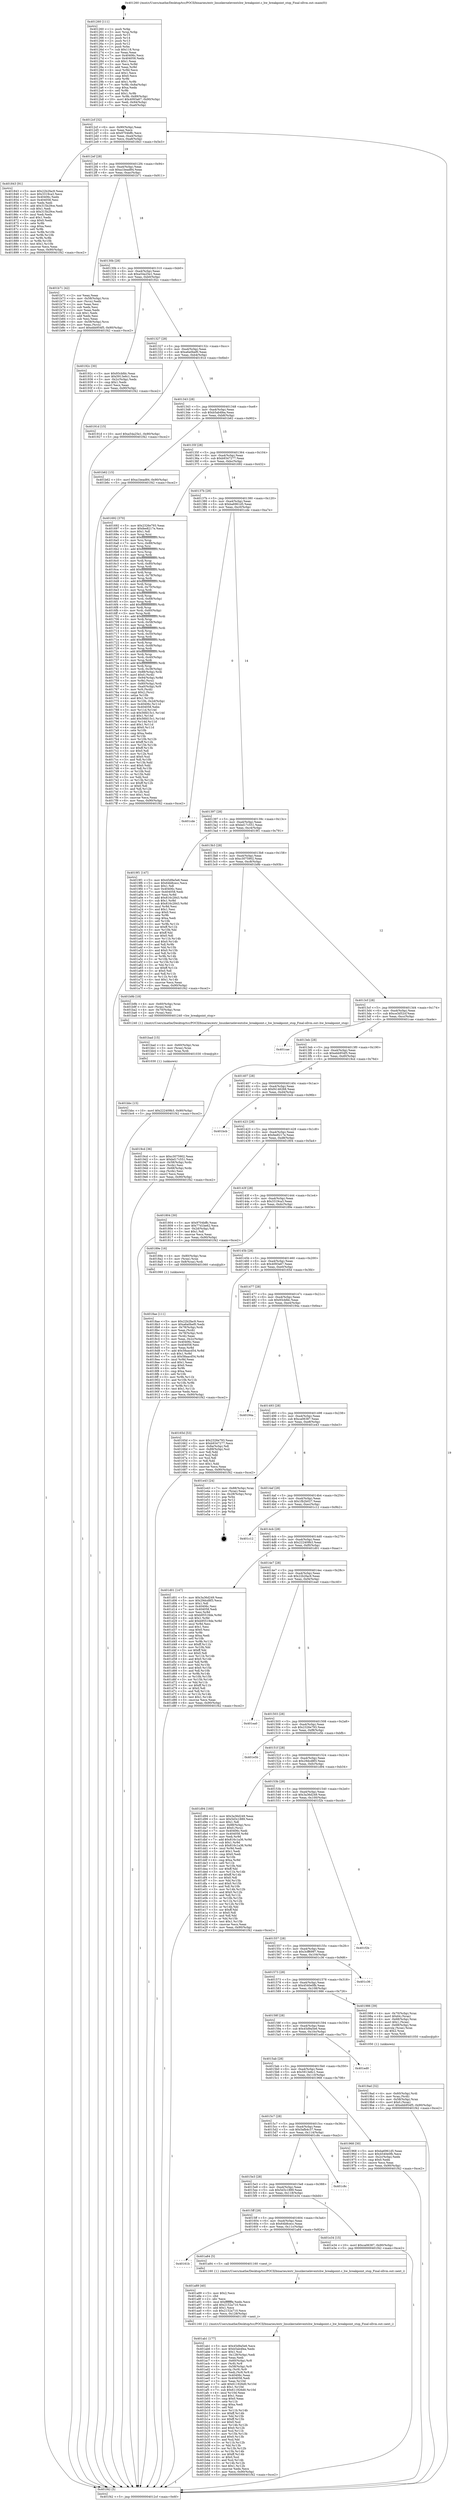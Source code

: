 digraph "0x401260" {
  label = "0x401260 (/mnt/c/Users/mathe/Desktop/tcc/POCII/binaries/extr_linuxkerneleventshw_breakpoint.c_hw_breakpoint_stop_Final-ollvm.out::main(0))"
  labelloc = "t"
  node[shape=record]

  Entry [label="",width=0.3,height=0.3,shape=circle,fillcolor=black,style=filled]
  "0x4012cf" [label="{
     0x4012cf [32]\l
     | [instrs]\l
     &nbsp;&nbsp;0x4012cf \<+6\>: mov -0x90(%rbp),%eax\l
     &nbsp;&nbsp;0x4012d5 \<+2\>: mov %eax,%ecx\l
     &nbsp;&nbsp;0x4012d7 \<+6\>: sub $0x9704bffc,%ecx\l
     &nbsp;&nbsp;0x4012dd \<+6\>: mov %eax,-0xa4(%rbp)\l
     &nbsp;&nbsp;0x4012e3 \<+6\>: mov %ecx,-0xa8(%rbp)\l
     &nbsp;&nbsp;0x4012e9 \<+6\>: je 0000000000401843 \<main+0x5e3\>\l
  }"]
  "0x401843" [label="{
     0x401843 [91]\l
     | [instrs]\l
     &nbsp;&nbsp;0x401843 \<+5\>: mov $0x22b2fac9,%eax\l
     &nbsp;&nbsp;0x401848 \<+5\>: mov $0x3319ca3,%ecx\l
     &nbsp;&nbsp;0x40184d \<+7\>: mov 0x40406c,%edx\l
     &nbsp;&nbsp;0x401854 \<+7\>: mov 0x404058,%esi\l
     &nbsp;&nbsp;0x40185b \<+2\>: mov %edx,%edi\l
     &nbsp;&nbsp;0x40185d \<+6\>: add $0x315b29ce,%edi\l
     &nbsp;&nbsp;0x401863 \<+3\>: sub $0x1,%edi\l
     &nbsp;&nbsp;0x401866 \<+6\>: sub $0x315b29ce,%edi\l
     &nbsp;&nbsp;0x40186c \<+3\>: imul %edi,%edx\l
     &nbsp;&nbsp;0x40186f \<+3\>: and $0x1,%edx\l
     &nbsp;&nbsp;0x401872 \<+3\>: cmp $0x0,%edx\l
     &nbsp;&nbsp;0x401875 \<+4\>: sete %r8b\l
     &nbsp;&nbsp;0x401879 \<+3\>: cmp $0xa,%esi\l
     &nbsp;&nbsp;0x40187c \<+4\>: setl %r9b\l
     &nbsp;&nbsp;0x401880 \<+3\>: mov %r8b,%r10b\l
     &nbsp;&nbsp;0x401883 \<+3\>: and %r9b,%r10b\l
     &nbsp;&nbsp;0x401886 \<+3\>: xor %r9b,%r8b\l
     &nbsp;&nbsp;0x401889 \<+3\>: or %r8b,%r10b\l
     &nbsp;&nbsp;0x40188c \<+4\>: test $0x1,%r10b\l
     &nbsp;&nbsp;0x401890 \<+3\>: cmovne %ecx,%eax\l
     &nbsp;&nbsp;0x401893 \<+6\>: mov %eax,-0x90(%rbp)\l
     &nbsp;&nbsp;0x401899 \<+5\>: jmp 0000000000401f42 \<main+0xce2\>\l
  }"]
  "0x4012ef" [label="{
     0x4012ef [28]\l
     | [instrs]\l
     &nbsp;&nbsp;0x4012ef \<+5\>: jmp 00000000004012f4 \<main+0x94\>\l
     &nbsp;&nbsp;0x4012f4 \<+6\>: mov -0xa4(%rbp),%eax\l
     &nbsp;&nbsp;0x4012fa \<+5\>: sub $0xa1bead84,%eax\l
     &nbsp;&nbsp;0x4012ff \<+6\>: mov %eax,-0xac(%rbp)\l
     &nbsp;&nbsp;0x401305 \<+6\>: je 0000000000401b71 \<main+0x911\>\l
  }"]
  Exit [label="",width=0.3,height=0.3,shape=circle,fillcolor=black,style=filled,peripheries=2]
  "0x401b71" [label="{
     0x401b71 [42]\l
     | [instrs]\l
     &nbsp;&nbsp;0x401b71 \<+2\>: xor %eax,%eax\l
     &nbsp;&nbsp;0x401b73 \<+4\>: mov -0x58(%rbp),%rcx\l
     &nbsp;&nbsp;0x401b77 \<+2\>: mov (%rcx),%edx\l
     &nbsp;&nbsp;0x401b79 \<+2\>: mov %eax,%esi\l
     &nbsp;&nbsp;0x401b7b \<+2\>: sub %edx,%esi\l
     &nbsp;&nbsp;0x401b7d \<+2\>: mov %eax,%edx\l
     &nbsp;&nbsp;0x401b7f \<+3\>: sub $0x1,%edx\l
     &nbsp;&nbsp;0x401b82 \<+2\>: add %edx,%esi\l
     &nbsp;&nbsp;0x401b84 \<+2\>: sub %esi,%eax\l
     &nbsp;&nbsp;0x401b86 \<+4\>: mov -0x58(%rbp),%rcx\l
     &nbsp;&nbsp;0x401b8a \<+2\>: mov %eax,(%rcx)\l
     &nbsp;&nbsp;0x401b8c \<+10\>: movl $0xebb954f5,-0x90(%rbp)\l
     &nbsp;&nbsp;0x401b96 \<+5\>: jmp 0000000000401f42 \<main+0xce2\>\l
  }"]
  "0x40130b" [label="{
     0x40130b [28]\l
     | [instrs]\l
     &nbsp;&nbsp;0x40130b \<+5\>: jmp 0000000000401310 \<main+0xb0\>\l
     &nbsp;&nbsp;0x401310 \<+6\>: mov -0xa4(%rbp),%eax\l
     &nbsp;&nbsp;0x401316 \<+5\>: sub $0xa54a25e1,%eax\l
     &nbsp;&nbsp;0x40131b \<+6\>: mov %eax,-0xb0(%rbp)\l
     &nbsp;&nbsp;0x401321 \<+6\>: je 000000000040192c \<main+0x6cc\>\l
  }"]
  "0x401bbc" [label="{
     0x401bbc [15]\l
     | [instrs]\l
     &nbsp;&nbsp;0x401bbc \<+10\>: movl $0x222409b3,-0x90(%rbp)\l
     &nbsp;&nbsp;0x401bc6 \<+5\>: jmp 0000000000401f42 \<main+0xce2\>\l
  }"]
  "0x40192c" [label="{
     0x40192c [30]\l
     | [instrs]\l
     &nbsp;&nbsp;0x40192c \<+5\>: mov $0x93cbfdc,%eax\l
     &nbsp;&nbsp;0x401931 \<+5\>: mov $0x5913e6c1,%ecx\l
     &nbsp;&nbsp;0x401936 \<+3\>: mov -0x2c(%rbp),%edx\l
     &nbsp;&nbsp;0x401939 \<+3\>: cmp $0x1,%edx\l
     &nbsp;&nbsp;0x40193c \<+3\>: cmovl %ecx,%eax\l
     &nbsp;&nbsp;0x40193f \<+6\>: mov %eax,-0x90(%rbp)\l
     &nbsp;&nbsp;0x401945 \<+5\>: jmp 0000000000401f42 \<main+0xce2\>\l
  }"]
  "0x401327" [label="{
     0x401327 [28]\l
     | [instrs]\l
     &nbsp;&nbsp;0x401327 \<+5\>: jmp 000000000040132c \<main+0xcc\>\l
     &nbsp;&nbsp;0x40132c \<+6\>: mov -0xa4(%rbp),%eax\l
     &nbsp;&nbsp;0x401332 \<+5\>: sub $0xa6a0bef0,%eax\l
     &nbsp;&nbsp;0x401337 \<+6\>: mov %eax,-0xb4(%rbp)\l
     &nbsp;&nbsp;0x40133d \<+6\>: je 000000000040191d \<main+0x6bd\>\l
  }"]
  "0x401bad" [label="{
     0x401bad [15]\l
     | [instrs]\l
     &nbsp;&nbsp;0x401bad \<+4\>: mov -0x60(%rbp),%rax\l
     &nbsp;&nbsp;0x401bb1 \<+3\>: mov (%rax),%rax\l
     &nbsp;&nbsp;0x401bb4 \<+3\>: mov %rax,%rdi\l
     &nbsp;&nbsp;0x401bb7 \<+5\>: call 0000000000401030 \<free@plt\>\l
     | [calls]\l
     &nbsp;&nbsp;0x401030 \{1\} (unknown)\l
  }"]
  "0x40191d" [label="{
     0x40191d [15]\l
     | [instrs]\l
     &nbsp;&nbsp;0x40191d \<+10\>: movl $0xa54a25e1,-0x90(%rbp)\l
     &nbsp;&nbsp;0x401927 \<+5\>: jmp 0000000000401f42 \<main+0xce2\>\l
  }"]
  "0x401343" [label="{
     0x401343 [28]\l
     | [instrs]\l
     &nbsp;&nbsp;0x401343 \<+5\>: jmp 0000000000401348 \<main+0xe8\>\l
     &nbsp;&nbsp;0x401348 \<+6\>: mov -0xa4(%rbp),%eax\l
     &nbsp;&nbsp;0x40134e \<+5\>: sub $0xb5ab4fea,%eax\l
     &nbsp;&nbsp;0x401353 \<+6\>: mov %eax,-0xb8(%rbp)\l
     &nbsp;&nbsp;0x401359 \<+6\>: je 0000000000401b62 \<main+0x902\>\l
  }"]
  "0x401ab1" [label="{
     0x401ab1 [177]\l
     | [instrs]\l
     &nbsp;&nbsp;0x401ab1 \<+5\>: mov $0x45d9a5e6,%ecx\l
     &nbsp;&nbsp;0x401ab6 \<+5\>: mov $0xb5ab4fea,%edx\l
     &nbsp;&nbsp;0x401abb \<+3\>: mov $0x1,%sil\l
     &nbsp;&nbsp;0x401abe \<+6\>: mov -0x128(%rbp),%edi\l
     &nbsp;&nbsp;0x401ac4 \<+3\>: imul %eax,%edi\l
     &nbsp;&nbsp;0x401ac7 \<+4\>: mov -0x60(%rbp),%r8\l
     &nbsp;&nbsp;0x401acb \<+3\>: mov (%r8),%r8\l
     &nbsp;&nbsp;0x401ace \<+4\>: mov -0x58(%rbp),%r9\l
     &nbsp;&nbsp;0x401ad2 \<+3\>: movslq (%r9),%r9\l
     &nbsp;&nbsp;0x401ad5 \<+4\>: mov %edi,(%r8,%r9,4)\l
     &nbsp;&nbsp;0x401ad9 \<+7\>: mov 0x40406c,%eax\l
     &nbsp;&nbsp;0x401ae0 \<+7\>: mov 0x404058,%edi\l
     &nbsp;&nbsp;0x401ae7 \<+3\>: mov %eax,%r10d\l
     &nbsp;&nbsp;0x401aea \<+7\>: add $0x611926d0,%r10d\l
     &nbsp;&nbsp;0x401af1 \<+4\>: sub $0x1,%r10d\l
     &nbsp;&nbsp;0x401af5 \<+7\>: sub $0x611926d0,%r10d\l
     &nbsp;&nbsp;0x401afc \<+4\>: imul %r10d,%eax\l
     &nbsp;&nbsp;0x401b00 \<+3\>: and $0x1,%eax\l
     &nbsp;&nbsp;0x401b03 \<+3\>: cmp $0x0,%eax\l
     &nbsp;&nbsp;0x401b06 \<+4\>: sete %r11b\l
     &nbsp;&nbsp;0x401b0a \<+3\>: cmp $0xa,%edi\l
     &nbsp;&nbsp;0x401b0d \<+3\>: setl %bl\l
     &nbsp;&nbsp;0x401b10 \<+3\>: mov %r11b,%r14b\l
     &nbsp;&nbsp;0x401b13 \<+4\>: xor $0xff,%r14b\l
     &nbsp;&nbsp;0x401b17 \<+3\>: mov %bl,%r15b\l
     &nbsp;&nbsp;0x401b1a \<+4\>: xor $0xff,%r15b\l
     &nbsp;&nbsp;0x401b1e \<+4\>: xor $0x0,%sil\l
     &nbsp;&nbsp;0x401b22 \<+3\>: mov %r14b,%r12b\l
     &nbsp;&nbsp;0x401b25 \<+4\>: and $0x0,%r12b\l
     &nbsp;&nbsp;0x401b29 \<+3\>: and %sil,%r11b\l
     &nbsp;&nbsp;0x401b2c \<+3\>: mov %r15b,%r13b\l
     &nbsp;&nbsp;0x401b2f \<+4\>: and $0x0,%r13b\l
     &nbsp;&nbsp;0x401b33 \<+3\>: and %sil,%bl\l
     &nbsp;&nbsp;0x401b36 \<+3\>: or %r11b,%r12b\l
     &nbsp;&nbsp;0x401b39 \<+3\>: or %bl,%r13b\l
     &nbsp;&nbsp;0x401b3c \<+3\>: xor %r13b,%r12b\l
     &nbsp;&nbsp;0x401b3f \<+3\>: or %r15b,%r14b\l
     &nbsp;&nbsp;0x401b42 \<+4\>: xor $0xff,%r14b\l
     &nbsp;&nbsp;0x401b46 \<+4\>: or $0x0,%sil\l
     &nbsp;&nbsp;0x401b4a \<+3\>: and %sil,%r14b\l
     &nbsp;&nbsp;0x401b4d \<+3\>: or %r14b,%r12b\l
     &nbsp;&nbsp;0x401b50 \<+4\>: test $0x1,%r12b\l
     &nbsp;&nbsp;0x401b54 \<+3\>: cmovne %edx,%ecx\l
     &nbsp;&nbsp;0x401b57 \<+6\>: mov %ecx,-0x90(%rbp)\l
     &nbsp;&nbsp;0x401b5d \<+5\>: jmp 0000000000401f42 \<main+0xce2\>\l
  }"]
  "0x401b62" [label="{
     0x401b62 [15]\l
     | [instrs]\l
     &nbsp;&nbsp;0x401b62 \<+10\>: movl $0xa1bead84,-0x90(%rbp)\l
     &nbsp;&nbsp;0x401b6c \<+5\>: jmp 0000000000401f42 \<main+0xce2\>\l
  }"]
  "0x40135f" [label="{
     0x40135f [28]\l
     | [instrs]\l
     &nbsp;&nbsp;0x40135f \<+5\>: jmp 0000000000401364 \<main+0x104\>\l
     &nbsp;&nbsp;0x401364 \<+6\>: mov -0xa4(%rbp),%eax\l
     &nbsp;&nbsp;0x40136a \<+5\>: sub $0xb9347277,%eax\l
     &nbsp;&nbsp;0x40136f \<+6\>: mov %eax,-0xbc(%rbp)\l
     &nbsp;&nbsp;0x401375 \<+6\>: je 0000000000401692 \<main+0x432\>\l
  }"]
  "0x401a89" [label="{
     0x401a89 [40]\l
     | [instrs]\l
     &nbsp;&nbsp;0x401a89 \<+5\>: mov $0x2,%ecx\l
     &nbsp;&nbsp;0x401a8e \<+1\>: cltd\l
     &nbsp;&nbsp;0x401a8f \<+2\>: idiv %ecx\l
     &nbsp;&nbsp;0x401a91 \<+6\>: imul $0xfffffffe,%edx,%ecx\l
     &nbsp;&nbsp;0x401a97 \<+6\>: add $0x2152a710,%ecx\l
     &nbsp;&nbsp;0x401a9d \<+3\>: add $0x1,%ecx\l
     &nbsp;&nbsp;0x401aa0 \<+6\>: sub $0x2152a710,%ecx\l
     &nbsp;&nbsp;0x401aa6 \<+6\>: mov %ecx,-0x128(%rbp)\l
     &nbsp;&nbsp;0x401aac \<+5\>: call 0000000000401160 \<next_i\>\l
     | [calls]\l
     &nbsp;&nbsp;0x401160 \{1\} (/mnt/c/Users/mathe/Desktop/tcc/POCII/binaries/extr_linuxkerneleventshw_breakpoint.c_hw_breakpoint_stop_Final-ollvm.out::next_i)\l
  }"]
  "0x401692" [label="{
     0x401692 [370]\l
     | [instrs]\l
     &nbsp;&nbsp;0x401692 \<+5\>: mov $0x2326e793,%eax\l
     &nbsp;&nbsp;0x401697 \<+5\>: mov $0xfee8217e,%ecx\l
     &nbsp;&nbsp;0x40169c \<+2\>: mov $0x1,%dl\l
     &nbsp;&nbsp;0x40169e \<+3\>: mov %rsp,%rsi\l
     &nbsp;&nbsp;0x4016a1 \<+4\>: add $0xfffffffffffffff0,%rsi\l
     &nbsp;&nbsp;0x4016a5 \<+3\>: mov %rsi,%rsp\l
     &nbsp;&nbsp;0x4016a8 \<+7\>: mov %rsi,-0x88(%rbp)\l
     &nbsp;&nbsp;0x4016af \<+3\>: mov %rsp,%rsi\l
     &nbsp;&nbsp;0x4016b2 \<+4\>: add $0xfffffffffffffff0,%rsi\l
     &nbsp;&nbsp;0x4016b6 \<+3\>: mov %rsi,%rsp\l
     &nbsp;&nbsp;0x4016b9 \<+3\>: mov %rsp,%rdi\l
     &nbsp;&nbsp;0x4016bc \<+4\>: add $0xfffffffffffffff0,%rdi\l
     &nbsp;&nbsp;0x4016c0 \<+3\>: mov %rdi,%rsp\l
     &nbsp;&nbsp;0x4016c3 \<+4\>: mov %rdi,-0x80(%rbp)\l
     &nbsp;&nbsp;0x4016c7 \<+3\>: mov %rsp,%rdi\l
     &nbsp;&nbsp;0x4016ca \<+4\>: add $0xfffffffffffffff0,%rdi\l
     &nbsp;&nbsp;0x4016ce \<+3\>: mov %rdi,%rsp\l
     &nbsp;&nbsp;0x4016d1 \<+4\>: mov %rdi,-0x78(%rbp)\l
     &nbsp;&nbsp;0x4016d5 \<+3\>: mov %rsp,%rdi\l
     &nbsp;&nbsp;0x4016d8 \<+4\>: add $0xfffffffffffffff0,%rdi\l
     &nbsp;&nbsp;0x4016dc \<+3\>: mov %rdi,%rsp\l
     &nbsp;&nbsp;0x4016df \<+4\>: mov %rdi,-0x70(%rbp)\l
     &nbsp;&nbsp;0x4016e3 \<+3\>: mov %rsp,%rdi\l
     &nbsp;&nbsp;0x4016e6 \<+4\>: add $0xfffffffffffffff0,%rdi\l
     &nbsp;&nbsp;0x4016ea \<+3\>: mov %rdi,%rsp\l
     &nbsp;&nbsp;0x4016ed \<+4\>: mov %rdi,-0x68(%rbp)\l
     &nbsp;&nbsp;0x4016f1 \<+3\>: mov %rsp,%rdi\l
     &nbsp;&nbsp;0x4016f4 \<+4\>: add $0xfffffffffffffff0,%rdi\l
     &nbsp;&nbsp;0x4016f8 \<+3\>: mov %rdi,%rsp\l
     &nbsp;&nbsp;0x4016fb \<+4\>: mov %rdi,-0x60(%rbp)\l
     &nbsp;&nbsp;0x4016ff \<+3\>: mov %rsp,%rdi\l
     &nbsp;&nbsp;0x401702 \<+4\>: add $0xfffffffffffffff0,%rdi\l
     &nbsp;&nbsp;0x401706 \<+3\>: mov %rdi,%rsp\l
     &nbsp;&nbsp;0x401709 \<+4\>: mov %rdi,-0x58(%rbp)\l
     &nbsp;&nbsp;0x40170d \<+3\>: mov %rsp,%rdi\l
     &nbsp;&nbsp;0x401710 \<+4\>: add $0xfffffffffffffff0,%rdi\l
     &nbsp;&nbsp;0x401714 \<+3\>: mov %rdi,%rsp\l
     &nbsp;&nbsp;0x401717 \<+4\>: mov %rdi,-0x50(%rbp)\l
     &nbsp;&nbsp;0x40171b \<+3\>: mov %rsp,%rdi\l
     &nbsp;&nbsp;0x40171e \<+4\>: add $0xfffffffffffffff0,%rdi\l
     &nbsp;&nbsp;0x401722 \<+3\>: mov %rdi,%rsp\l
     &nbsp;&nbsp;0x401725 \<+4\>: mov %rdi,-0x48(%rbp)\l
     &nbsp;&nbsp;0x401729 \<+3\>: mov %rsp,%rdi\l
     &nbsp;&nbsp;0x40172c \<+4\>: add $0xfffffffffffffff0,%rdi\l
     &nbsp;&nbsp;0x401730 \<+3\>: mov %rdi,%rsp\l
     &nbsp;&nbsp;0x401733 \<+4\>: mov %rdi,-0x40(%rbp)\l
     &nbsp;&nbsp;0x401737 \<+3\>: mov %rsp,%rdi\l
     &nbsp;&nbsp;0x40173a \<+4\>: add $0xfffffffffffffff0,%rdi\l
     &nbsp;&nbsp;0x40173e \<+3\>: mov %rdi,%rsp\l
     &nbsp;&nbsp;0x401741 \<+4\>: mov %rdi,-0x38(%rbp)\l
     &nbsp;&nbsp;0x401745 \<+7\>: mov -0x88(%rbp),%rdi\l
     &nbsp;&nbsp;0x40174c \<+6\>: movl $0x0,(%rdi)\l
     &nbsp;&nbsp;0x401752 \<+7\>: mov -0x94(%rbp),%r8d\l
     &nbsp;&nbsp;0x401759 \<+3\>: mov %r8d,(%rsi)\l
     &nbsp;&nbsp;0x40175c \<+4\>: mov -0x80(%rbp),%rdi\l
     &nbsp;&nbsp;0x401760 \<+7\>: mov -0xa0(%rbp),%r9\l
     &nbsp;&nbsp;0x401767 \<+3\>: mov %r9,(%rdi)\l
     &nbsp;&nbsp;0x40176a \<+3\>: cmpl $0x2,(%rsi)\l
     &nbsp;&nbsp;0x40176d \<+4\>: setne %r10b\l
     &nbsp;&nbsp;0x401771 \<+4\>: and $0x1,%r10b\l
     &nbsp;&nbsp;0x401775 \<+4\>: mov %r10b,-0x2d(%rbp)\l
     &nbsp;&nbsp;0x401779 \<+8\>: mov 0x40406c,%r11d\l
     &nbsp;&nbsp;0x401781 \<+7\>: mov 0x404058,%ebx\l
     &nbsp;&nbsp;0x401788 \<+3\>: mov %r11d,%r14d\l
     &nbsp;&nbsp;0x40178b \<+7\>: sub $0x56fd15c1,%r14d\l
     &nbsp;&nbsp;0x401792 \<+4\>: sub $0x1,%r14d\l
     &nbsp;&nbsp;0x401796 \<+7\>: add $0x56fd15c1,%r14d\l
     &nbsp;&nbsp;0x40179d \<+4\>: imul %r14d,%r11d\l
     &nbsp;&nbsp;0x4017a1 \<+4\>: and $0x1,%r11d\l
     &nbsp;&nbsp;0x4017a5 \<+4\>: cmp $0x0,%r11d\l
     &nbsp;&nbsp;0x4017a9 \<+4\>: sete %r10b\l
     &nbsp;&nbsp;0x4017ad \<+3\>: cmp $0xa,%ebx\l
     &nbsp;&nbsp;0x4017b0 \<+4\>: setl %r15b\l
     &nbsp;&nbsp;0x4017b4 \<+3\>: mov %r10b,%r12b\l
     &nbsp;&nbsp;0x4017b7 \<+4\>: xor $0xff,%r12b\l
     &nbsp;&nbsp;0x4017bb \<+3\>: mov %r15b,%r13b\l
     &nbsp;&nbsp;0x4017be \<+4\>: xor $0xff,%r13b\l
     &nbsp;&nbsp;0x4017c2 \<+3\>: xor $0x0,%dl\l
     &nbsp;&nbsp;0x4017c5 \<+3\>: mov %r12b,%sil\l
     &nbsp;&nbsp;0x4017c8 \<+4\>: and $0x0,%sil\l
     &nbsp;&nbsp;0x4017cc \<+3\>: and %dl,%r10b\l
     &nbsp;&nbsp;0x4017cf \<+3\>: mov %r13b,%dil\l
     &nbsp;&nbsp;0x4017d2 \<+4\>: and $0x0,%dil\l
     &nbsp;&nbsp;0x4017d6 \<+3\>: and %dl,%r15b\l
     &nbsp;&nbsp;0x4017d9 \<+3\>: or %r10b,%sil\l
     &nbsp;&nbsp;0x4017dc \<+3\>: or %r15b,%dil\l
     &nbsp;&nbsp;0x4017df \<+3\>: xor %dil,%sil\l
     &nbsp;&nbsp;0x4017e2 \<+3\>: or %r13b,%r12b\l
     &nbsp;&nbsp;0x4017e5 \<+4\>: xor $0xff,%r12b\l
     &nbsp;&nbsp;0x4017e9 \<+3\>: or $0x0,%dl\l
     &nbsp;&nbsp;0x4017ec \<+3\>: and %dl,%r12b\l
     &nbsp;&nbsp;0x4017ef \<+3\>: or %r12b,%sil\l
     &nbsp;&nbsp;0x4017f2 \<+4\>: test $0x1,%sil\l
     &nbsp;&nbsp;0x4017f6 \<+3\>: cmovne %ecx,%eax\l
     &nbsp;&nbsp;0x4017f9 \<+6\>: mov %eax,-0x90(%rbp)\l
     &nbsp;&nbsp;0x4017ff \<+5\>: jmp 0000000000401f42 \<main+0xce2\>\l
  }"]
  "0x40137b" [label="{
     0x40137b [28]\l
     | [instrs]\l
     &nbsp;&nbsp;0x40137b \<+5\>: jmp 0000000000401380 \<main+0x120\>\l
     &nbsp;&nbsp;0x401380 \<+6\>: mov -0xa4(%rbp),%eax\l
     &nbsp;&nbsp;0x401386 \<+5\>: sub $0xba6961d5,%eax\l
     &nbsp;&nbsp;0x40138b \<+6\>: mov %eax,-0xc0(%rbp)\l
     &nbsp;&nbsp;0x401391 \<+6\>: je 0000000000401cde \<main+0xa7e\>\l
  }"]
  "0x40161b" [label="{
     0x40161b\l
  }", style=dashed]
  "0x401cde" [label="{
     0x401cde\l
  }", style=dashed]
  "0x401397" [label="{
     0x401397 [28]\l
     | [instrs]\l
     &nbsp;&nbsp;0x401397 \<+5\>: jmp 000000000040139c \<main+0x13c\>\l
     &nbsp;&nbsp;0x40139c \<+6\>: mov -0xa4(%rbp),%eax\l
     &nbsp;&nbsp;0x4013a2 \<+5\>: sub $0xbd17c551,%eax\l
     &nbsp;&nbsp;0x4013a7 \<+6\>: mov %eax,-0xc4(%rbp)\l
     &nbsp;&nbsp;0x4013ad \<+6\>: je 00000000004019f1 \<main+0x791\>\l
  }"]
  "0x401a84" [label="{
     0x401a84 [5]\l
     | [instrs]\l
     &nbsp;&nbsp;0x401a84 \<+5\>: call 0000000000401160 \<next_i\>\l
     | [calls]\l
     &nbsp;&nbsp;0x401160 \{1\} (/mnt/c/Users/mathe/Desktop/tcc/POCII/binaries/extr_linuxkerneleventshw_breakpoint.c_hw_breakpoint_stop_Final-ollvm.out::next_i)\l
  }"]
  "0x4019f1" [label="{
     0x4019f1 [147]\l
     | [instrs]\l
     &nbsp;&nbsp;0x4019f1 \<+5\>: mov $0x45d9a5e6,%eax\l
     &nbsp;&nbsp;0x4019f6 \<+5\>: mov $0x64b8cecc,%ecx\l
     &nbsp;&nbsp;0x4019fb \<+2\>: mov $0x1,%dl\l
     &nbsp;&nbsp;0x4019fd \<+7\>: mov 0x40406c,%esi\l
     &nbsp;&nbsp;0x401a04 \<+7\>: mov 0x404058,%edi\l
     &nbsp;&nbsp;0x401a0b \<+3\>: mov %esi,%r8d\l
     &nbsp;&nbsp;0x401a0e \<+7\>: add $0x816c2843,%r8d\l
     &nbsp;&nbsp;0x401a15 \<+4\>: sub $0x1,%r8d\l
     &nbsp;&nbsp;0x401a19 \<+7\>: sub $0x816c2843,%r8d\l
     &nbsp;&nbsp;0x401a20 \<+4\>: imul %r8d,%esi\l
     &nbsp;&nbsp;0x401a24 \<+3\>: and $0x1,%esi\l
     &nbsp;&nbsp;0x401a27 \<+3\>: cmp $0x0,%esi\l
     &nbsp;&nbsp;0x401a2a \<+4\>: sete %r9b\l
     &nbsp;&nbsp;0x401a2e \<+3\>: cmp $0xa,%edi\l
     &nbsp;&nbsp;0x401a31 \<+4\>: setl %r10b\l
     &nbsp;&nbsp;0x401a35 \<+3\>: mov %r9b,%r11b\l
     &nbsp;&nbsp;0x401a38 \<+4\>: xor $0xff,%r11b\l
     &nbsp;&nbsp;0x401a3c \<+3\>: mov %r10b,%bl\l
     &nbsp;&nbsp;0x401a3f \<+3\>: xor $0xff,%bl\l
     &nbsp;&nbsp;0x401a42 \<+3\>: xor $0x0,%dl\l
     &nbsp;&nbsp;0x401a45 \<+3\>: mov %r11b,%r14b\l
     &nbsp;&nbsp;0x401a48 \<+4\>: and $0x0,%r14b\l
     &nbsp;&nbsp;0x401a4c \<+3\>: and %dl,%r9b\l
     &nbsp;&nbsp;0x401a4f \<+3\>: mov %bl,%r15b\l
     &nbsp;&nbsp;0x401a52 \<+4\>: and $0x0,%r15b\l
     &nbsp;&nbsp;0x401a56 \<+3\>: and %dl,%r10b\l
     &nbsp;&nbsp;0x401a59 \<+3\>: or %r9b,%r14b\l
     &nbsp;&nbsp;0x401a5c \<+3\>: or %r10b,%r15b\l
     &nbsp;&nbsp;0x401a5f \<+3\>: xor %r15b,%r14b\l
     &nbsp;&nbsp;0x401a62 \<+3\>: or %bl,%r11b\l
     &nbsp;&nbsp;0x401a65 \<+4\>: xor $0xff,%r11b\l
     &nbsp;&nbsp;0x401a69 \<+3\>: or $0x0,%dl\l
     &nbsp;&nbsp;0x401a6c \<+3\>: and %dl,%r11b\l
     &nbsp;&nbsp;0x401a6f \<+3\>: or %r11b,%r14b\l
     &nbsp;&nbsp;0x401a72 \<+4\>: test $0x1,%r14b\l
     &nbsp;&nbsp;0x401a76 \<+3\>: cmovne %ecx,%eax\l
     &nbsp;&nbsp;0x401a79 \<+6\>: mov %eax,-0x90(%rbp)\l
     &nbsp;&nbsp;0x401a7f \<+5\>: jmp 0000000000401f42 \<main+0xce2\>\l
  }"]
  "0x4013b3" [label="{
     0x4013b3 [28]\l
     | [instrs]\l
     &nbsp;&nbsp;0x4013b3 \<+5\>: jmp 00000000004013b8 \<main+0x158\>\l
     &nbsp;&nbsp;0x4013b8 \<+6\>: mov -0xa4(%rbp),%eax\l
     &nbsp;&nbsp;0x4013be \<+5\>: sub $0xc3075902,%eax\l
     &nbsp;&nbsp;0x4013c3 \<+6\>: mov %eax,-0xc8(%rbp)\l
     &nbsp;&nbsp;0x4013c9 \<+6\>: je 0000000000401b9b \<main+0x93b\>\l
  }"]
  "0x4015ff" [label="{
     0x4015ff [28]\l
     | [instrs]\l
     &nbsp;&nbsp;0x4015ff \<+5\>: jmp 0000000000401604 \<main+0x3a4\>\l
     &nbsp;&nbsp;0x401604 \<+6\>: mov -0xa4(%rbp),%eax\l
     &nbsp;&nbsp;0x40160a \<+5\>: sub $0x64b8cecc,%eax\l
     &nbsp;&nbsp;0x40160f \<+6\>: mov %eax,-0x11c(%rbp)\l
     &nbsp;&nbsp;0x401615 \<+6\>: je 0000000000401a84 \<main+0x824\>\l
  }"]
  "0x401b9b" [label="{
     0x401b9b [18]\l
     | [instrs]\l
     &nbsp;&nbsp;0x401b9b \<+4\>: mov -0x60(%rbp),%rax\l
     &nbsp;&nbsp;0x401b9f \<+3\>: mov (%rax),%rdi\l
     &nbsp;&nbsp;0x401ba2 \<+4\>: mov -0x70(%rbp),%rax\l
     &nbsp;&nbsp;0x401ba6 \<+2\>: mov (%rax),%esi\l
     &nbsp;&nbsp;0x401ba8 \<+5\>: call 0000000000401240 \<hw_breakpoint_stop\>\l
     | [calls]\l
     &nbsp;&nbsp;0x401240 \{1\} (/mnt/c/Users/mathe/Desktop/tcc/POCII/binaries/extr_linuxkerneleventshw_breakpoint.c_hw_breakpoint_stop_Final-ollvm.out::hw_breakpoint_stop)\l
  }"]
  "0x4013cf" [label="{
     0x4013cf [28]\l
     | [instrs]\l
     &nbsp;&nbsp;0x4013cf \<+5\>: jmp 00000000004013d4 \<main+0x174\>\l
     &nbsp;&nbsp;0x4013d4 \<+6\>: mov -0xa4(%rbp),%eax\l
     &nbsp;&nbsp;0x4013da \<+5\>: sub $0xce3d52cf,%eax\l
     &nbsp;&nbsp;0x4013df \<+6\>: mov %eax,-0xcc(%rbp)\l
     &nbsp;&nbsp;0x4013e5 \<+6\>: je 0000000000401cae \<main+0xa4e\>\l
  }"]
  "0x401e34" [label="{
     0x401e34 [15]\l
     | [instrs]\l
     &nbsp;&nbsp;0x401e34 \<+10\>: movl $0xca06387,-0x90(%rbp)\l
     &nbsp;&nbsp;0x401e3e \<+5\>: jmp 0000000000401f42 \<main+0xce2\>\l
  }"]
  "0x401cae" [label="{
     0x401cae\l
  }", style=dashed]
  "0x4013eb" [label="{
     0x4013eb [28]\l
     | [instrs]\l
     &nbsp;&nbsp;0x4013eb \<+5\>: jmp 00000000004013f0 \<main+0x190\>\l
     &nbsp;&nbsp;0x4013f0 \<+6\>: mov -0xa4(%rbp),%eax\l
     &nbsp;&nbsp;0x4013f6 \<+5\>: sub $0xebb954f5,%eax\l
     &nbsp;&nbsp;0x4013fb \<+6\>: mov %eax,-0xd0(%rbp)\l
     &nbsp;&nbsp;0x401401 \<+6\>: je 00000000004019cd \<main+0x76d\>\l
  }"]
  "0x4015e3" [label="{
     0x4015e3 [28]\l
     | [instrs]\l
     &nbsp;&nbsp;0x4015e3 \<+5\>: jmp 00000000004015e8 \<main+0x388\>\l
     &nbsp;&nbsp;0x4015e8 \<+6\>: mov -0xa4(%rbp),%eax\l
     &nbsp;&nbsp;0x4015ee \<+5\>: sub $0x5d3c1889,%eax\l
     &nbsp;&nbsp;0x4015f3 \<+6\>: mov %eax,-0x118(%rbp)\l
     &nbsp;&nbsp;0x4015f9 \<+6\>: je 0000000000401e34 \<main+0xbd4\>\l
  }"]
  "0x4019cd" [label="{
     0x4019cd [36]\l
     | [instrs]\l
     &nbsp;&nbsp;0x4019cd \<+5\>: mov $0xc3075902,%eax\l
     &nbsp;&nbsp;0x4019d2 \<+5\>: mov $0xbd17c551,%ecx\l
     &nbsp;&nbsp;0x4019d7 \<+4\>: mov -0x58(%rbp),%rdx\l
     &nbsp;&nbsp;0x4019db \<+2\>: mov (%rdx),%esi\l
     &nbsp;&nbsp;0x4019dd \<+4\>: mov -0x68(%rbp),%rdx\l
     &nbsp;&nbsp;0x4019e1 \<+2\>: cmp (%rdx),%esi\l
     &nbsp;&nbsp;0x4019e3 \<+3\>: cmovl %ecx,%eax\l
     &nbsp;&nbsp;0x4019e6 \<+6\>: mov %eax,-0x90(%rbp)\l
     &nbsp;&nbsp;0x4019ec \<+5\>: jmp 0000000000401f42 \<main+0xce2\>\l
  }"]
  "0x401407" [label="{
     0x401407 [28]\l
     | [instrs]\l
     &nbsp;&nbsp;0x401407 \<+5\>: jmp 000000000040140c \<main+0x1ac\>\l
     &nbsp;&nbsp;0x40140c \<+6\>: mov -0xa4(%rbp),%eax\l
     &nbsp;&nbsp;0x401412 \<+5\>: sub $0xf4146268,%eax\l
     &nbsp;&nbsp;0x401417 \<+6\>: mov %eax,-0xd4(%rbp)\l
     &nbsp;&nbsp;0x40141d \<+6\>: je 0000000000401bcb \<main+0x96b\>\l
  }"]
  "0x401c8c" [label="{
     0x401c8c\l
  }", style=dashed]
  "0x401bcb" [label="{
     0x401bcb\l
  }", style=dashed]
  "0x401423" [label="{
     0x401423 [28]\l
     | [instrs]\l
     &nbsp;&nbsp;0x401423 \<+5\>: jmp 0000000000401428 \<main+0x1c8\>\l
     &nbsp;&nbsp;0x401428 \<+6\>: mov -0xa4(%rbp),%eax\l
     &nbsp;&nbsp;0x40142e \<+5\>: sub $0xfee8217e,%eax\l
     &nbsp;&nbsp;0x401433 \<+6\>: mov %eax,-0xd8(%rbp)\l
     &nbsp;&nbsp;0x401439 \<+6\>: je 0000000000401804 \<main+0x5a4\>\l
  }"]
  "0x4019ad" [label="{
     0x4019ad [32]\l
     | [instrs]\l
     &nbsp;&nbsp;0x4019ad \<+4\>: mov -0x60(%rbp),%rdi\l
     &nbsp;&nbsp;0x4019b1 \<+3\>: mov %rax,(%rdi)\l
     &nbsp;&nbsp;0x4019b4 \<+4\>: mov -0x58(%rbp),%rax\l
     &nbsp;&nbsp;0x4019b8 \<+6\>: movl $0x0,(%rax)\l
     &nbsp;&nbsp;0x4019be \<+10\>: movl $0xebb954f5,-0x90(%rbp)\l
     &nbsp;&nbsp;0x4019c8 \<+5\>: jmp 0000000000401f42 \<main+0xce2\>\l
  }"]
  "0x401804" [label="{
     0x401804 [30]\l
     | [instrs]\l
     &nbsp;&nbsp;0x401804 \<+5\>: mov $0x9704bffc,%eax\l
     &nbsp;&nbsp;0x401809 \<+5\>: mov $0x77d1be62,%ecx\l
     &nbsp;&nbsp;0x40180e \<+3\>: mov -0x2d(%rbp),%dl\l
     &nbsp;&nbsp;0x401811 \<+3\>: test $0x1,%dl\l
     &nbsp;&nbsp;0x401814 \<+3\>: cmovne %ecx,%eax\l
     &nbsp;&nbsp;0x401817 \<+6\>: mov %eax,-0x90(%rbp)\l
     &nbsp;&nbsp;0x40181d \<+5\>: jmp 0000000000401f42 \<main+0xce2\>\l
  }"]
  "0x40143f" [label="{
     0x40143f [28]\l
     | [instrs]\l
     &nbsp;&nbsp;0x40143f \<+5\>: jmp 0000000000401444 \<main+0x1e4\>\l
     &nbsp;&nbsp;0x401444 \<+6\>: mov -0xa4(%rbp),%eax\l
     &nbsp;&nbsp;0x40144a \<+5\>: sub $0x3319ca3,%eax\l
     &nbsp;&nbsp;0x40144f \<+6\>: mov %eax,-0xdc(%rbp)\l
     &nbsp;&nbsp;0x401455 \<+6\>: je 000000000040189e \<main+0x63e\>\l
  }"]
  "0x4015c7" [label="{
     0x4015c7 [28]\l
     | [instrs]\l
     &nbsp;&nbsp;0x4015c7 \<+5\>: jmp 00000000004015cc \<main+0x36c\>\l
     &nbsp;&nbsp;0x4015cc \<+6\>: mov -0xa4(%rbp),%eax\l
     &nbsp;&nbsp;0x4015d2 \<+5\>: sub $0x5afb4c37,%eax\l
     &nbsp;&nbsp;0x4015d7 \<+6\>: mov %eax,-0x114(%rbp)\l
     &nbsp;&nbsp;0x4015dd \<+6\>: je 0000000000401c8c \<main+0xa2c\>\l
  }"]
  "0x40189e" [label="{
     0x40189e [16]\l
     | [instrs]\l
     &nbsp;&nbsp;0x40189e \<+4\>: mov -0x80(%rbp),%rax\l
     &nbsp;&nbsp;0x4018a2 \<+3\>: mov (%rax),%rax\l
     &nbsp;&nbsp;0x4018a5 \<+4\>: mov 0x8(%rax),%rdi\l
     &nbsp;&nbsp;0x4018a9 \<+5\>: call 0000000000401060 \<atoi@plt\>\l
     | [calls]\l
     &nbsp;&nbsp;0x401060 \{1\} (unknown)\l
  }"]
  "0x40145b" [label="{
     0x40145b [28]\l
     | [instrs]\l
     &nbsp;&nbsp;0x40145b \<+5\>: jmp 0000000000401460 \<main+0x200\>\l
     &nbsp;&nbsp;0x401460 \<+6\>: mov -0xa4(%rbp),%eax\l
     &nbsp;&nbsp;0x401466 \<+5\>: sub $0x4093a67,%eax\l
     &nbsp;&nbsp;0x40146b \<+6\>: mov %eax,-0xe0(%rbp)\l
     &nbsp;&nbsp;0x401471 \<+6\>: je 000000000040165d \<main+0x3fd\>\l
  }"]
  "0x401968" [label="{
     0x401968 [30]\l
     | [instrs]\l
     &nbsp;&nbsp;0x401968 \<+5\>: mov $0xba6961d5,%eax\l
     &nbsp;&nbsp;0x40196d \<+5\>: mov $0x4540e0fb,%ecx\l
     &nbsp;&nbsp;0x401972 \<+3\>: mov -0x2c(%rbp),%edx\l
     &nbsp;&nbsp;0x401975 \<+3\>: cmp $0x0,%edx\l
     &nbsp;&nbsp;0x401978 \<+3\>: cmove %ecx,%eax\l
     &nbsp;&nbsp;0x40197b \<+6\>: mov %eax,-0x90(%rbp)\l
     &nbsp;&nbsp;0x401981 \<+5\>: jmp 0000000000401f42 \<main+0xce2\>\l
  }"]
  "0x40165d" [label="{
     0x40165d [53]\l
     | [instrs]\l
     &nbsp;&nbsp;0x40165d \<+5\>: mov $0x2326e793,%eax\l
     &nbsp;&nbsp;0x401662 \<+5\>: mov $0xb9347277,%ecx\l
     &nbsp;&nbsp;0x401667 \<+6\>: mov -0x8a(%rbp),%dl\l
     &nbsp;&nbsp;0x40166d \<+7\>: mov -0x89(%rbp),%sil\l
     &nbsp;&nbsp;0x401674 \<+3\>: mov %dl,%dil\l
     &nbsp;&nbsp;0x401677 \<+3\>: and %sil,%dil\l
     &nbsp;&nbsp;0x40167a \<+3\>: xor %sil,%dl\l
     &nbsp;&nbsp;0x40167d \<+3\>: or %dl,%dil\l
     &nbsp;&nbsp;0x401680 \<+4\>: test $0x1,%dil\l
     &nbsp;&nbsp;0x401684 \<+3\>: cmovne %ecx,%eax\l
     &nbsp;&nbsp;0x401687 \<+6\>: mov %eax,-0x90(%rbp)\l
     &nbsp;&nbsp;0x40168d \<+5\>: jmp 0000000000401f42 \<main+0xce2\>\l
  }"]
  "0x401477" [label="{
     0x401477 [28]\l
     | [instrs]\l
     &nbsp;&nbsp;0x401477 \<+5\>: jmp 000000000040147c \<main+0x21c\>\l
     &nbsp;&nbsp;0x40147c \<+6\>: mov -0xa4(%rbp),%eax\l
     &nbsp;&nbsp;0x401482 \<+5\>: sub $0x93cbfdc,%eax\l
     &nbsp;&nbsp;0x401487 \<+6\>: mov %eax,-0xe4(%rbp)\l
     &nbsp;&nbsp;0x40148d \<+6\>: je 000000000040194a \<main+0x6ea\>\l
  }"]
  "0x401f42" [label="{
     0x401f42 [5]\l
     | [instrs]\l
     &nbsp;&nbsp;0x401f42 \<+5\>: jmp 00000000004012cf \<main+0x6f\>\l
  }"]
  "0x401260" [label="{
     0x401260 [111]\l
     | [instrs]\l
     &nbsp;&nbsp;0x401260 \<+1\>: push %rbp\l
     &nbsp;&nbsp;0x401261 \<+3\>: mov %rsp,%rbp\l
     &nbsp;&nbsp;0x401264 \<+2\>: push %r15\l
     &nbsp;&nbsp;0x401266 \<+2\>: push %r14\l
     &nbsp;&nbsp;0x401268 \<+2\>: push %r13\l
     &nbsp;&nbsp;0x40126a \<+2\>: push %r12\l
     &nbsp;&nbsp;0x40126c \<+1\>: push %rbx\l
     &nbsp;&nbsp;0x40126d \<+7\>: sub $0x118,%rsp\l
     &nbsp;&nbsp;0x401274 \<+2\>: xor %eax,%eax\l
     &nbsp;&nbsp;0x401276 \<+7\>: mov 0x40406c,%ecx\l
     &nbsp;&nbsp;0x40127d \<+7\>: mov 0x404058,%edx\l
     &nbsp;&nbsp;0x401284 \<+3\>: sub $0x1,%eax\l
     &nbsp;&nbsp;0x401287 \<+3\>: mov %ecx,%r8d\l
     &nbsp;&nbsp;0x40128a \<+3\>: add %eax,%r8d\l
     &nbsp;&nbsp;0x40128d \<+4\>: imul %r8d,%ecx\l
     &nbsp;&nbsp;0x401291 \<+3\>: and $0x1,%ecx\l
     &nbsp;&nbsp;0x401294 \<+3\>: cmp $0x0,%ecx\l
     &nbsp;&nbsp;0x401297 \<+4\>: sete %r9b\l
     &nbsp;&nbsp;0x40129b \<+4\>: and $0x1,%r9b\l
     &nbsp;&nbsp;0x40129f \<+7\>: mov %r9b,-0x8a(%rbp)\l
     &nbsp;&nbsp;0x4012a6 \<+3\>: cmp $0xa,%edx\l
     &nbsp;&nbsp;0x4012a9 \<+4\>: setl %r9b\l
     &nbsp;&nbsp;0x4012ad \<+4\>: and $0x1,%r9b\l
     &nbsp;&nbsp;0x4012b1 \<+7\>: mov %r9b,-0x89(%rbp)\l
     &nbsp;&nbsp;0x4012b8 \<+10\>: movl $0x4093a67,-0x90(%rbp)\l
     &nbsp;&nbsp;0x4012c2 \<+6\>: mov %edi,-0x94(%rbp)\l
     &nbsp;&nbsp;0x4012c8 \<+7\>: mov %rsi,-0xa0(%rbp)\l
  }"]
  "0x4015ab" [label="{
     0x4015ab [28]\l
     | [instrs]\l
     &nbsp;&nbsp;0x4015ab \<+5\>: jmp 00000000004015b0 \<main+0x350\>\l
     &nbsp;&nbsp;0x4015b0 \<+6\>: mov -0xa4(%rbp),%eax\l
     &nbsp;&nbsp;0x4015b6 \<+5\>: sub $0x5913e6c1,%eax\l
     &nbsp;&nbsp;0x4015bb \<+6\>: mov %eax,-0x110(%rbp)\l
     &nbsp;&nbsp;0x4015c1 \<+6\>: je 0000000000401968 \<main+0x708\>\l
  }"]
  "0x4018ae" [label="{
     0x4018ae [111]\l
     | [instrs]\l
     &nbsp;&nbsp;0x4018ae \<+5\>: mov $0x22b2fac9,%ecx\l
     &nbsp;&nbsp;0x4018b3 \<+5\>: mov $0xa6a0bef0,%edx\l
     &nbsp;&nbsp;0x4018b8 \<+4\>: mov -0x78(%rbp),%rdi\l
     &nbsp;&nbsp;0x4018bc \<+2\>: mov %eax,(%rdi)\l
     &nbsp;&nbsp;0x4018be \<+4\>: mov -0x78(%rbp),%rdi\l
     &nbsp;&nbsp;0x4018c2 \<+2\>: mov (%rdi),%eax\l
     &nbsp;&nbsp;0x4018c4 \<+3\>: mov %eax,-0x2c(%rbp)\l
     &nbsp;&nbsp;0x4018c7 \<+7\>: mov 0x40406c,%eax\l
     &nbsp;&nbsp;0x4018ce \<+7\>: mov 0x404058,%esi\l
     &nbsp;&nbsp;0x4018d5 \<+3\>: mov %eax,%r8d\l
     &nbsp;&nbsp;0x4018d8 \<+7\>: add $0x58aacd54,%r8d\l
     &nbsp;&nbsp;0x4018df \<+4\>: sub $0x1,%r8d\l
     &nbsp;&nbsp;0x4018e3 \<+7\>: sub $0x58aacd54,%r8d\l
     &nbsp;&nbsp;0x4018ea \<+4\>: imul %r8d,%eax\l
     &nbsp;&nbsp;0x4018ee \<+3\>: and $0x1,%eax\l
     &nbsp;&nbsp;0x4018f1 \<+3\>: cmp $0x0,%eax\l
     &nbsp;&nbsp;0x4018f4 \<+4\>: sete %r9b\l
     &nbsp;&nbsp;0x4018f8 \<+3\>: cmp $0xa,%esi\l
     &nbsp;&nbsp;0x4018fb \<+4\>: setl %r10b\l
     &nbsp;&nbsp;0x4018ff \<+3\>: mov %r9b,%r11b\l
     &nbsp;&nbsp;0x401902 \<+3\>: and %r10b,%r11b\l
     &nbsp;&nbsp;0x401905 \<+3\>: xor %r10b,%r9b\l
     &nbsp;&nbsp;0x401908 \<+3\>: or %r9b,%r11b\l
     &nbsp;&nbsp;0x40190b \<+4\>: test $0x1,%r11b\l
     &nbsp;&nbsp;0x40190f \<+3\>: cmovne %edx,%ecx\l
     &nbsp;&nbsp;0x401912 \<+6\>: mov %ecx,-0x90(%rbp)\l
     &nbsp;&nbsp;0x401918 \<+5\>: jmp 0000000000401f42 \<main+0xce2\>\l
  }"]
  "0x401ed0" [label="{
     0x401ed0\l
  }", style=dashed]
  "0x40194a" [label="{
     0x40194a\l
  }", style=dashed]
  "0x401493" [label="{
     0x401493 [28]\l
     | [instrs]\l
     &nbsp;&nbsp;0x401493 \<+5\>: jmp 0000000000401498 \<main+0x238\>\l
     &nbsp;&nbsp;0x401498 \<+6\>: mov -0xa4(%rbp),%eax\l
     &nbsp;&nbsp;0x40149e \<+5\>: sub $0xca06387,%eax\l
     &nbsp;&nbsp;0x4014a3 \<+6\>: mov %eax,-0xe8(%rbp)\l
     &nbsp;&nbsp;0x4014a9 \<+6\>: je 0000000000401e43 \<main+0xbe3\>\l
  }"]
  "0x40158f" [label="{
     0x40158f [28]\l
     | [instrs]\l
     &nbsp;&nbsp;0x40158f \<+5\>: jmp 0000000000401594 \<main+0x334\>\l
     &nbsp;&nbsp;0x401594 \<+6\>: mov -0xa4(%rbp),%eax\l
     &nbsp;&nbsp;0x40159a \<+5\>: sub $0x45d9a5e6,%eax\l
     &nbsp;&nbsp;0x40159f \<+6\>: mov %eax,-0x10c(%rbp)\l
     &nbsp;&nbsp;0x4015a5 \<+6\>: je 0000000000401ed0 \<main+0xc70\>\l
  }"]
  "0x401e43" [label="{
     0x401e43 [24]\l
     | [instrs]\l
     &nbsp;&nbsp;0x401e43 \<+7\>: mov -0x88(%rbp),%rax\l
     &nbsp;&nbsp;0x401e4a \<+2\>: mov (%rax),%eax\l
     &nbsp;&nbsp;0x401e4c \<+4\>: lea -0x28(%rbp),%rsp\l
     &nbsp;&nbsp;0x401e50 \<+1\>: pop %rbx\l
     &nbsp;&nbsp;0x401e51 \<+2\>: pop %r12\l
     &nbsp;&nbsp;0x401e53 \<+2\>: pop %r13\l
     &nbsp;&nbsp;0x401e55 \<+2\>: pop %r14\l
     &nbsp;&nbsp;0x401e57 \<+2\>: pop %r15\l
     &nbsp;&nbsp;0x401e59 \<+1\>: pop %rbp\l
     &nbsp;&nbsp;0x401e5a \<+1\>: ret\l
  }"]
  "0x4014af" [label="{
     0x4014af [28]\l
     | [instrs]\l
     &nbsp;&nbsp;0x4014af \<+5\>: jmp 00000000004014b4 \<main+0x254\>\l
     &nbsp;&nbsp;0x4014b4 \<+6\>: mov -0xa4(%rbp),%eax\l
     &nbsp;&nbsp;0x4014ba \<+5\>: sub $0x1fb2b027,%eax\l
     &nbsp;&nbsp;0x4014bf \<+6\>: mov %eax,-0xec(%rbp)\l
     &nbsp;&nbsp;0x4014c5 \<+6\>: je 0000000000401c12 \<main+0x9b2\>\l
  }"]
  "0x401986" [label="{
     0x401986 [39]\l
     | [instrs]\l
     &nbsp;&nbsp;0x401986 \<+4\>: mov -0x70(%rbp),%rax\l
     &nbsp;&nbsp;0x40198a \<+6\>: movl $0x64,(%rax)\l
     &nbsp;&nbsp;0x401990 \<+4\>: mov -0x68(%rbp),%rax\l
     &nbsp;&nbsp;0x401994 \<+6\>: movl $0x1,(%rax)\l
     &nbsp;&nbsp;0x40199a \<+4\>: mov -0x68(%rbp),%rax\l
     &nbsp;&nbsp;0x40199e \<+3\>: movslq (%rax),%rax\l
     &nbsp;&nbsp;0x4019a1 \<+4\>: shl $0x2,%rax\l
     &nbsp;&nbsp;0x4019a5 \<+3\>: mov %rax,%rdi\l
     &nbsp;&nbsp;0x4019a8 \<+5\>: call 0000000000401050 \<malloc@plt\>\l
     | [calls]\l
     &nbsp;&nbsp;0x401050 \{1\} (unknown)\l
  }"]
  "0x401c12" [label="{
     0x401c12\l
  }", style=dashed]
  "0x4014cb" [label="{
     0x4014cb [28]\l
     | [instrs]\l
     &nbsp;&nbsp;0x4014cb \<+5\>: jmp 00000000004014d0 \<main+0x270\>\l
     &nbsp;&nbsp;0x4014d0 \<+6\>: mov -0xa4(%rbp),%eax\l
     &nbsp;&nbsp;0x4014d6 \<+5\>: sub $0x222409b3,%eax\l
     &nbsp;&nbsp;0x4014db \<+6\>: mov %eax,-0xf0(%rbp)\l
     &nbsp;&nbsp;0x4014e1 \<+6\>: je 0000000000401d01 \<main+0xaa1\>\l
  }"]
  "0x401573" [label="{
     0x401573 [28]\l
     | [instrs]\l
     &nbsp;&nbsp;0x401573 \<+5\>: jmp 0000000000401578 \<main+0x318\>\l
     &nbsp;&nbsp;0x401578 \<+6\>: mov -0xa4(%rbp),%eax\l
     &nbsp;&nbsp;0x40157e \<+5\>: sub $0x4540e0fb,%eax\l
     &nbsp;&nbsp;0x401583 \<+6\>: mov %eax,-0x108(%rbp)\l
     &nbsp;&nbsp;0x401589 \<+6\>: je 0000000000401986 \<main+0x726\>\l
  }"]
  "0x401d01" [label="{
     0x401d01 [147]\l
     | [instrs]\l
     &nbsp;&nbsp;0x401d01 \<+5\>: mov $0x3a36d249,%eax\l
     &nbsp;&nbsp;0x401d06 \<+5\>: mov $0x29dcd8f3,%ecx\l
     &nbsp;&nbsp;0x401d0b \<+2\>: mov $0x1,%dl\l
     &nbsp;&nbsp;0x401d0d \<+7\>: mov 0x40406c,%esi\l
     &nbsp;&nbsp;0x401d14 \<+7\>: mov 0x404058,%edi\l
     &nbsp;&nbsp;0x401d1b \<+3\>: mov %esi,%r8d\l
     &nbsp;&nbsp;0x401d1e \<+7\>: sub $0xb95519de,%r8d\l
     &nbsp;&nbsp;0x401d25 \<+4\>: sub $0x1,%r8d\l
     &nbsp;&nbsp;0x401d29 \<+7\>: add $0xb95519de,%r8d\l
     &nbsp;&nbsp;0x401d30 \<+4\>: imul %r8d,%esi\l
     &nbsp;&nbsp;0x401d34 \<+3\>: and $0x1,%esi\l
     &nbsp;&nbsp;0x401d37 \<+3\>: cmp $0x0,%esi\l
     &nbsp;&nbsp;0x401d3a \<+4\>: sete %r9b\l
     &nbsp;&nbsp;0x401d3e \<+3\>: cmp $0xa,%edi\l
     &nbsp;&nbsp;0x401d41 \<+4\>: setl %r10b\l
     &nbsp;&nbsp;0x401d45 \<+3\>: mov %r9b,%r11b\l
     &nbsp;&nbsp;0x401d48 \<+4\>: xor $0xff,%r11b\l
     &nbsp;&nbsp;0x401d4c \<+3\>: mov %r10b,%bl\l
     &nbsp;&nbsp;0x401d4f \<+3\>: xor $0xff,%bl\l
     &nbsp;&nbsp;0x401d52 \<+3\>: xor $0x0,%dl\l
     &nbsp;&nbsp;0x401d55 \<+3\>: mov %r11b,%r14b\l
     &nbsp;&nbsp;0x401d58 \<+4\>: and $0x0,%r14b\l
     &nbsp;&nbsp;0x401d5c \<+3\>: and %dl,%r9b\l
     &nbsp;&nbsp;0x401d5f \<+3\>: mov %bl,%r15b\l
     &nbsp;&nbsp;0x401d62 \<+4\>: and $0x0,%r15b\l
     &nbsp;&nbsp;0x401d66 \<+3\>: and %dl,%r10b\l
     &nbsp;&nbsp;0x401d69 \<+3\>: or %r9b,%r14b\l
     &nbsp;&nbsp;0x401d6c \<+3\>: or %r10b,%r15b\l
     &nbsp;&nbsp;0x401d6f \<+3\>: xor %r15b,%r14b\l
     &nbsp;&nbsp;0x401d72 \<+3\>: or %bl,%r11b\l
     &nbsp;&nbsp;0x401d75 \<+4\>: xor $0xff,%r11b\l
     &nbsp;&nbsp;0x401d79 \<+3\>: or $0x0,%dl\l
     &nbsp;&nbsp;0x401d7c \<+3\>: and %dl,%r11b\l
     &nbsp;&nbsp;0x401d7f \<+3\>: or %r11b,%r14b\l
     &nbsp;&nbsp;0x401d82 \<+4\>: test $0x1,%r14b\l
     &nbsp;&nbsp;0x401d86 \<+3\>: cmovne %ecx,%eax\l
     &nbsp;&nbsp;0x401d89 \<+6\>: mov %eax,-0x90(%rbp)\l
     &nbsp;&nbsp;0x401d8f \<+5\>: jmp 0000000000401f42 \<main+0xce2\>\l
  }"]
  "0x4014e7" [label="{
     0x4014e7 [28]\l
     | [instrs]\l
     &nbsp;&nbsp;0x4014e7 \<+5\>: jmp 00000000004014ec \<main+0x28c\>\l
     &nbsp;&nbsp;0x4014ec \<+6\>: mov -0xa4(%rbp),%eax\l
     &nbsp;&nbsp;0x4014f2 \<+5\>: sub $0x22b2fac9,%eax\l
     &nbsp;&nbsp;0x4014f7 \<+6\>: mov %eax,-0xf4(%rbp)\l
     &nbsp;&nbsp;0x4014fd \<+6\>: je 0000000000401ea0 \<main+0xc40\>\l
  }"]
  "0x401c36" [label="{
     0x401c36\l
  }", style=dashed]
  "0x401ea0" [label="{
     0x401ea0\l
  }", style=dashed]
  "0x401503" [label="{
     0x401503 [28]\l
     | [instrs]\l
     &nbsp;&nbsp;0x401503 \<+5\>: jmp 0000000000401508 \<main+0x2a8\>\l
     &nbsp;&nbsp;0x401508 \<+6\>: mov -0xa4(%rbp),%eax\l
     &nbsp;&nbsp;0x40150e \<+5\>: sub $0x2326e793,%eax\l
     &nbsp;&nbsp;0x401513 \<+6\>: mov %eax,-0xf8(%rbp)\l
     &nbsp;&nbsp;0x401519 \<+6\>: je 0000000000401e5b \<main+0xbfb\>\l
  }"]
  "0x401557" [label="{
     0x401557 [28]\l
     | [instrs]\l
     &nbsp;&nbsp;0x401557 \<+5\>: jmp 000000000040155c \<main+0x2fc\>\l
     &nbsp;&nbsp;0x40155c \<+6\>: mov -0xa4(%rbp),%eax\l
     &nbsp;&nbsp;0x401562 \<+5\>: sub $0x3cff6997,%eax\l
     &nbsp;&nbsp;0x401567 \<+6\>: mov %eax,-0x104(%rbp)\l
     &nbsp;&nbsp;0x40156d \<+6\>: je 0000000000401c36 \<main+0x9d6\>\l
  }"]
  "0x401e5b" [label="{
     0x401e5b\l
  }", style=dashed]
  "0x40151f" [label="{
     0x40151f [28]\l
     | [instrs]\l
     &nbsp;&nbsp;0x40151f \<+5\>: jmp 0000000000401524 \<main+0x2c4\>\l
     &nbsp;&nbsp;0x401524 \<+6\>: mov -0xa4(%rbp),%eax\l
     &nbsp;&nbsp;0x40152a \<+5\>: sub $0x29dcd8f3,%eax\l
     &nbsp;&nbsp;0x40152f \<+6\>: mov %eax,-0xfc(%rbp)\l
     &nbsp;&nbsp;0x401535 \<+6\>: je 0000000000401d94 \<main+0xb34\>\l
  }"]
  "0x401f2b" [label="{
     0x401f2b\l
  }", style=dashed]
  "0x401d94" [label="{
     0x401d94 [160]\l
     | [instrs]\l
     &nbsp;&nbsp;0x401d94 \<+5\>: mov $0x3a36d249,%eax\l
     &nbsp;&nbsp;0x401d99 \<+5\>: mov $0x5d3c1889,%ecx\l
     &nbsp;&nbsp;0x401d9e \<+2\>: mov $0x1,%dl\l
     &nbsp;&nbsp;0x401da0 \<+7\>: mov -0x88(%rbp),%rsi\l
     &nbsp;&nbsp;0x401da7 \<+6\>: movl $0x0,(%rsi)\l
     &nbsp;&nbsp;0x401dad \<+7\>: mov 0x40406c,%edi\l
     &nbsp;&nbsp;0x401db4 \<+8\>: mov 0x404058,%r8d\l
     &nbsp;&nbsp;0x401dbc \<+3\>: mov %edi,%r9d\l
     &nbsp;&nbsp;0x401dbf \<+7\>: add $0x816c1a36,%r9d\l
     &nbsp;&nbsp;0x401dc6 \<+4\>: sub $0x1,%r9d\l
     &nbsp;&nbsp;0x401dca \<+7\>: sub $0x816c1a36,%r9d\l
     &nbsp;&nbsp;0x401dd1 \<+4\>: imul %r9d,%edi\l
     &nbsp;&nbsp;0x401dd5 \<+3\>: and $0x1,%edi\l
     &nbsp;&nbsp;0x401dd8 \<+3\>: cmp $0x0,%edi\l
     &nbsp;&nbsp;0x401ddb \<+4\>: sete %r10b\l
     &nbsp;&nbsp;0x401ddf \<+4\>: cmp $0xa,%r8d\l
     &nbsp;&nbsp;0x401de3 \<+4\>: setl %r11b\l
     &nbsp;&nbsp;0x401de7 \<+3\>: mov %r10b,%bl\l
     &nbsp;&nbsp;0x401dea \<+3\>: xor $0xff,%bl\l
     &nbsp;&nbsp;0x401ded \<+3\>: mov %r11b,%r14b\l
     &nbsp;&nbsp;0x401df0 \<+4\>: xor $0xff,%r14b\l
     &nbsp;&nbsp;0x401df4 \<+3\>: xor $0x0,%dl\l
     &nbsp;&nbsp;0x401df7 \<+3\>: mov %bl,%r15b\l
     &nbsp;&nbsp;0x401dfa \<+4\>: and $0x0,%r15b\l
     &nbsp;&nbsp;0x401dfe \<+3\>: and %dl,%r10b\l
     &nbsp;&nbsp;0x401e01 \<+3\>: mov %r14b,%r12b\l
     &nbsp;&nbsp;0x401e04 \<+4\>: and $0x0,%r12b\l
     &nbsp;&nbsp;0x401e08 \<+3\>: and %dl,%r11b\l
     &nbsp;&nbsp;0x401e0b \<+3\>: or %r10b,%r15b\l
     &nbsp;&nbsp;0x401e0e \<+3\>: or %r11b,%r12b\l
     &nbsp;&nbsp;0x401e11 \<+3\>: xor %r12b,%r15b\l
     &nbsp;&nbsp;0x401e14 \<+3\>: or %r14b,%bl\l
     &nbsp;&nbsp;0x401e17 \<+3\>: xor $0xff,%bl\l
     &nbsp;&nbsp;0x401e1a \<+3\>: or $0x0,%dl\l
     &nbsp;&nbsp;0x401e1d \<+2\>: and %dl,%bl\l
     &nbsp;&nbsp;0x401e1f \<+3\>: or %bl,%r15b\l
     &nbsp;&nbsp;0x401e22 \<+4\>: test $0x1,%r15b\l
     &nbsp;&nbsp;0x401e26 \<+3\>: cmovne %ecx,%eax\l
     &nbsp;&nbsp;0x401e29 \<+6\>: mov %eax,-0x90(%rbp)\l
     &nbsp;&nbsp;0x401e2f \<+5\>: jmp 0000000000401f42 \<main+0xce2\>\l
  }"]
  "0x40153b" [label="{
     0x40153b [28]\l
     | [instrs]\l
     &nbsp;&nbsp;0x40153b \<+5\>: jmp 0000000000401540 \<main+0x2e0\>\l
     &nbsp;&nbsp;0x401540 \<+6\>: mov -0xa4(%rbp),%eax\l
     &nbsp;&nbsp;0x401546 \<+5\>: sub $0x3a36d249,%eax\l
     &nbsp;&nbsp;0x40154b \<+6\>: mov %eax,-0x100(%rbp)\l
     &nbsp;&nbsp;0x401551 \<+6\>: je 0000000000401f2b \<main+0xccb\>\l
  }"]
  Entry -> "0x401260" [label=" 1"]
  "0x4012cf" -> "0x401843" [label=" 1"]
  "0x4012cf" -> "0x4012ef" [label=" 19"]
  "0x401e43" -> Exit [label=" 1"]
  "0x4012ef" -> "0x401b71" [label=" 1"]
  "0x4012ef" -> "0x40130b" [label=" 18"]
  "0x401e34" -> "0x401f42" [label=" 1"]
  "0x40130b" -> "0x40192c" [label=" 1"]
  "0x40130b" -> "0x401327" [label=" 17"]
  "0x401d94" -> "0x401f42" [label=" 1"]
  "0x401327" -> "0x40191d" [label=" 1"]
  "0x401327" -> "0x401343" [label=" 16"]
  "0x401d01" -> "0x401f42" [label=" 1"]
  "0x401343" -> "0x401b62" [label=" 1"]
  "0x401343" -> "0x40135f" [label=" 15"]
  "0x401bbc" -> "0x401f42" [label=" 1"]
  "0x40135f" -> "0x401692" [label=" 1"]
  "0x40135f" -> "0x40137b" [label=" 14"]
  "0x401bad" -> "0x401bbc" [label=" 1"]
  "0x40137b" -> "0x401cde" [label=" 0"]
  "0x40137b" -> "0x401397" [label=" 14"]
  "0x401b9b" -> "0x401bad" [label=" 1"]
  "0x401397" -> "0x4019f1" [label=" 1"]
  "0x401397" -> "0x4013b3" [label=" 13"]
  "0x401b71" -> "0x401f42" [label=" 1"]
  "0x4013b3" -> "0x401b9b" [label=" 1"]
  "0x4013b3" -> "0x4013cf" [label=" 12"]
  "0x401ab1" -> "0x401f42" [label=" 1"]
  "0x4013cf" -> "0x401cae" [label=" 0"]
  "0x4013cf" -> "0x4013eb" [label=" 12"]
  "0x401a89" -> "0x401ab1" [label=" 1"]
  "0x4013eb" -> "0x4019cd" [label=" 2"]
  "0x4013eb" -> "0x401407" [label=" 10"]
  "0x4015ff" -> "0x40161b" [label=" 0"]
  "0x401407" -> "0x401bcb" [label=" 0"]
  "0x401407" -> "0x401423" [label=" 10"]
  "0x4015ff" -> "0x401a84" [label=" 1"]
  "0x401423" -> "0x401804" [label=" 1"]
  "0x401423" -> "0x40143f" [label=" 9"]
  "0x4015e3" -> "0x4015ff" [label=" 1"]
  "0x40143f" -> "0x40189e" [label=" 1"]
  "0x40143f" -> "0x40145b" [label=" 8"]
  "0x4015e3" -> "0x401e34" [label=" 1"]
  "0x40145b" -> "0x40165d" [label=" 1"]
  "0x40145b" -> "0x401477" [label=" 7"]
  "0x40165d" -> "0x401f42" [label=" 1"]
  "0x401260" -> "0x4012cf" [label=" 1"]
  "0x401f42" -> "0x4012cf" [label=" 19"]
  "0x401a84" -> "0x401a89" [label=" 1"]
  "0x401692" -> "0x401f42" [label=" 1"]
  "0x401804" -> "0x401f42" [label=" 1"]
  "0x401843" -> "0x401f42" [label=" 1"]
  "0x40189e" -> "0x4018ae" [label=" 1"]
  "0x4018ae" -> "0x401f42" [label=" 1"]
  "0x40191d" -> "0x401f42" [label=" 1"]
  "0x40192c" -> "0x401f42" [label=" 1"]
  "0x4015c7" -> "0x401c8c" [label=" 0"]
  "0x401477" -> "0x40194a" [label=" 0"]
  "0x401477" -> "0x401493" [label=" 7"]
  "0x401b62" -> "0x401f42" [label=" 1"]
  "0x401493" -> "0x401e43" [label=" 1"]
  "0x401493" -> "0x4014af" [label=" 6"]
  "0x4019cd" -> "0x401f42" [label=" 2"]
  "0x4014af" -> "0x401c12" [label=" 0"]
  "0x4014af" -> "0x4014cb" [label=" 6"]
  "0x4019ad" -> "0x401f42" [label=" 1"]
  "0x4014cb" -> "0x401d01" [label=" 1"]
  "0x4014cb" -> "0x4014e7" [label=" 5"]
  "0x401968" -> "0x401f42" [label=" 1"]
  "0x4014e7" -> "0x401ea0" [label=" 0"]
  "0x4014e7" -> "0x401503" [label=" 5"]
  "0x4015ab" -> "0x4015c7" [label=" 2"]
  "0x401503" -> "0x401e5b" [label=" 0"]
  "0x401503" -> "0x40151f" [label=" 5"]
  "0x4015c7" -> "0x4015e3" [label=" 2"]
  "0x40151f" -> "0x401d94" [label=" 1"]
  "0x40151f" -> "0x40153b" [label=" 4"]
  "0x40158f" -> "0x4015ab" [label=" 3"]
  "0x40153b" -> "0x401f2b" [label=" 0"]
  "0x40153b" -> "0x401557" [label=" 4"]
  "0x4015ab" -> "0x401968" [label=" 1"]
  "0x401557" -> "0x401c36" [label=" 0"]
  "0x401557" -> "0x401573" [label=" 4"]
  "0x401986" -> "0x4019ad" [label=" 1"]
  "0x401573" -> "0x401986" [label=" 1"]
  "0x401573" -> "0x40158f" [label=" 3"]
  "0x4019f1" -> "0x401f42" [label=" 1"]
  "0x40158f" -> "0x401ed0" [label=" 0"]
}
